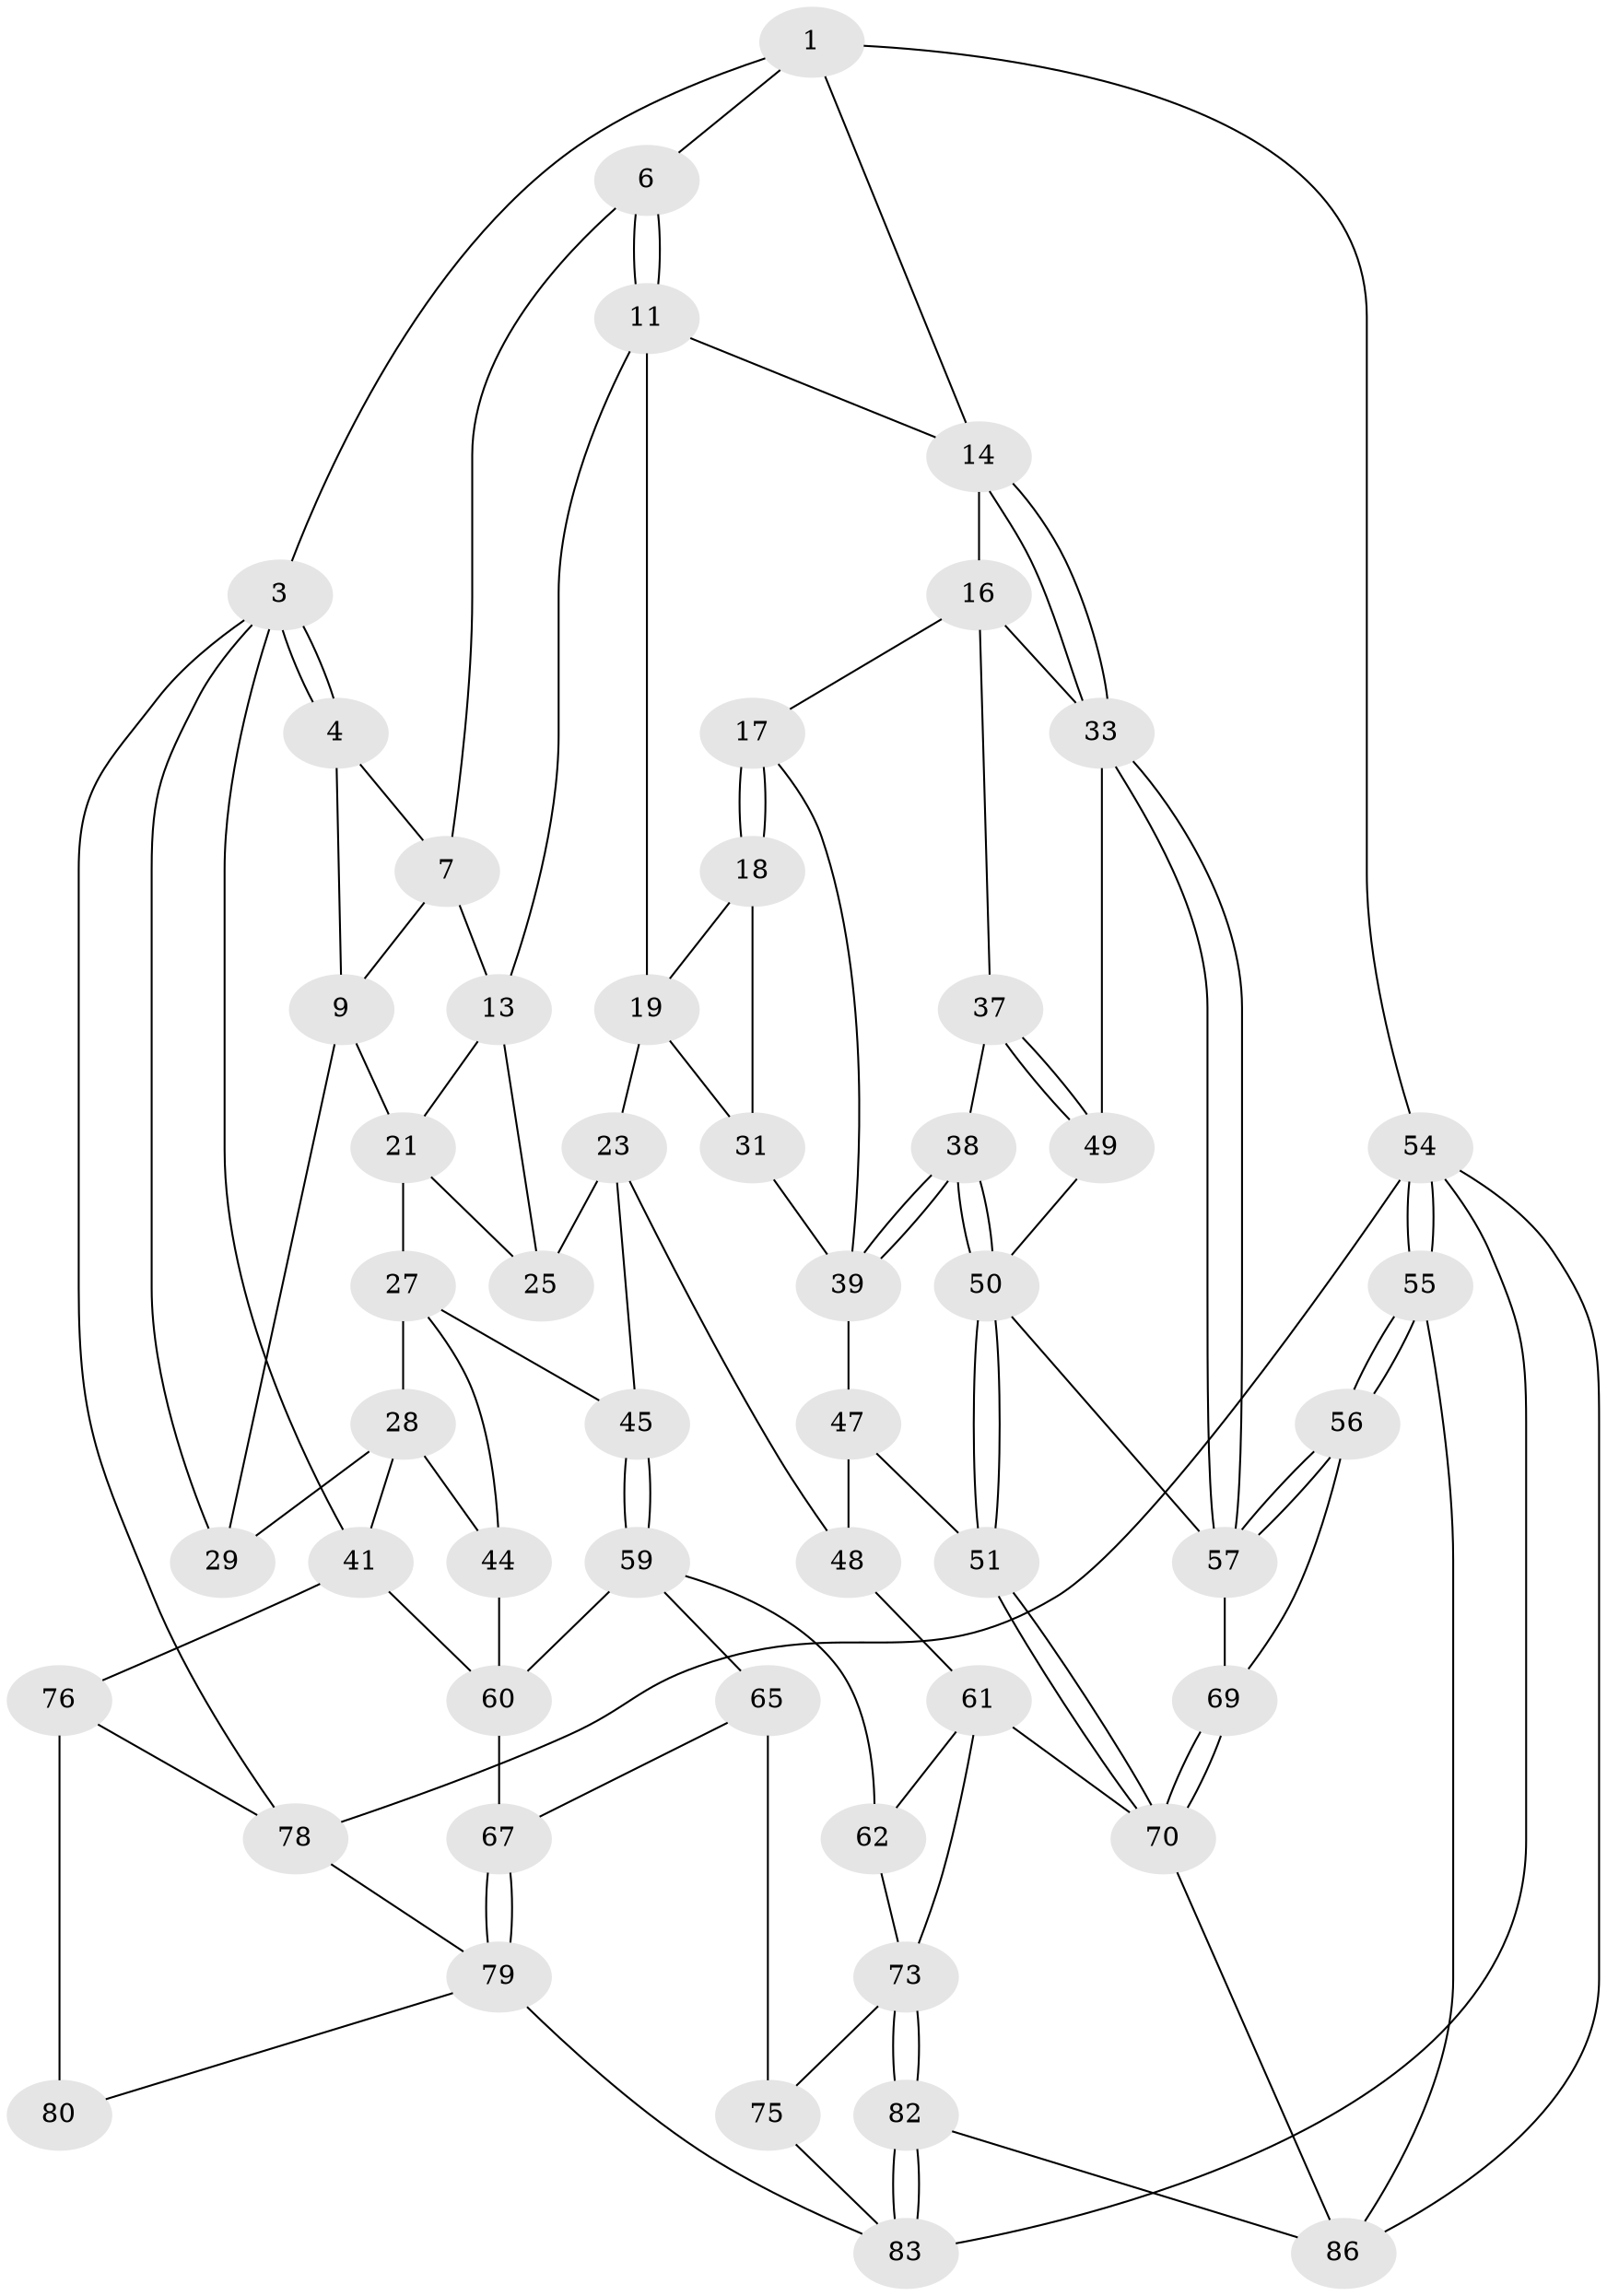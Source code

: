 // Generated by graph-tools (version 1.1) at 2025/52/02/27/25 19:52:36]
// undirected, 53 vertices, 112 edges
graph export_dot {
graph [start="1"]
  node [color=gray90,style=filled];
  1 [pos="+0.6564199864926203+0",super="+2"];
  3 [pos="+0+0",super="+32"];
  4 [pos="+0+0",super="+5"];
  6 [pos="+0.585365522730734+0.10666841555208552"];
  7 [pos="+0.30343885123017295+0",super="+8"];
  9 [pos="+0.28165764837445223+0.12835985812923234",super="+10"];
  11 [pos="+0.5863240690779267+0.1140011913284029",super="+12"];
  13 [pos="+0.5064078354696748+0.18251795600482945",super="+20"];
  14 [pos="+1+0",super="+15"];
  16 [pos="+0.822196150097227+0.20225267942876546",super="+35"];
  17 [pos="+0.7925004374016648+0.25094005194624347",super="+36"];
  18 [pos="+0.6844922512559957+0.2797144960078215",super="+30"];
  19 [pos="+0.6097437676763441+0.29006815624507903",super="+22"];
  21 [pos="+0.33332737122250033+0.23059668193618027",super="+26"];
  23 [pos="+0.48909100906461817+0.43333505163611535",super="+24"];
  25 [pos="+0.4416899660975375+0.34071944024903783"];
  27 [pos="+0.2320033574241108+0.36212538395823884",super="+43"];
  28 [pos="+0.1989527681801443+0.3374386415715959",super="+40"];
  29 [pos="+0.14726407958314502+0.24075926814170723"];
  31 [pos="+0.5844493023884607+0.3819725559245531"];
  33 [pos="+1+0.4947568229383028",super="+34"];
  37 [pos="+0.8500372586062356+0.43684330523170006"];
  38 [pos="+0.7785353727626033+0.4044564192511213"];
  39 [pos="+0.7745018298016737+0.39997799325048156",super="+46"];
  41 [pos="+0.036413648596343336+0.5125810083386205",super="+42"];
  44 [pos="+0.13514054922157764+0.5092104903220693"];
  45 [pos="+0.38714927659724757+0.5115609464008575"];
  47 [pos="+0.6794785539011607+0.48770114403497683",super="+52"];
  48 [pos="+0.5295348172356864+0.4625292469401608",super="+58"];
  49 [pos="+0.8909577660018109+0.4745839257117804"];
  50 [pos="+0.7840096438049293+0.6018969075625291",super="+53"];
  51 [pos="+0.7368272680643934+0.6185613309893921"];
  54 [pos="+1+1",super="+90"];
  55 [pos="+1+0.9633195175295192",super="+85"];
  56 [pos="+1+0.7023701852864609",super="+81"];
  57 [pos="+1+0.6556619917764781",super="+68"];
  59 [pos="+0.38669381303196454+0.5144896737030648",super="+63"];
  60 [pos="+0.22131512988923618+0.5885691529544139",super="+64"];
  61 [pos="+0.6269547930123514+0.6560673863538437",super="+72"];
  62 [pos="+0.56242258353847+0.6714360034471185"];
  65 [pos="+0.3584773603772178+0.7186452864542844",super="+66"];
  67 [pos="+0.2092964983298047+0.8075017420498941"];
  69 [pos="+0.8582018862220012+0.7366195179971544"];
  70 [pos="+0.7773727188564614+0.8046356237748236",super="+71"];
  73 [pos="+0.6161086076537048+0.8168557640625911",super="+74"];
  75 [pos="+0.5136800839733601+0.7692779694039366",super="+84"];
  76 [pos="+0+0.7122737646623729",super="+77"];
  78 [pos="+0+1"];
  79 [pos="+0.18727762677974746+0.8254102528631894",super="+89"];
  80 [pos="+0.13971529688226292+0.8166002365912063"];
  82 [pos="+0.5672776478423289+0.9264112916758452"];
  83 [pos="+0.5046708490905409+0.9770946944523138",super="+88"];
  86 [pos="+0.8071164741399734+0.9037036588401436",super="+87"];
  1 -- 6;
  1 -- 3;
  1 -- 54;
  1 -- 14;
  3 -- 4;
  3 -- 4;
  3 -- 78;
  3 -- 29;
  3 -- 41;
  4 -- 7;
  4 -- 9;
  6 -- 7;
  6 -- 11;
  6 -- 11;
  7 -- 9;
  7 -- 13;
  9 -- 21;
  9 -- 29;
  11 -- 19;
  11 -- 13;
  11 -- 14;
  13 -- 25;
  13 -- 21;
  14 -- 33;
  14 -- 33;
  14 -- 16;
  16 -- 17;
  16 -- 33;
  16 -- 37;
  17 -- 18 [weight=2];
  17 -- 18;
  17 -- 39;
  18 -- 19;
  18 -- 31;
  19 -- 23;
  19 -- 31;
  21 -- 25;
  21 -- 27;
  23 -- 48;
  23 -- 25;
  23 -- 45;
  27 -- 28;
  27 -- 44;
  27 -- 45;
  28 -- 29;
  28 -- 41;
  28 -- 44;
  31 -- 39;
  33 -- 57;
  33 -- 57;
  33 -- 49;
  37 -- 38;
  37 -- 49;
  37 -- 49;
  38 -- 39;
  38 -- 39;
  38 -- 50;
  38 -- 50;
  39 -- 47;
  41 -- 60;
  41 -- 76;
  44 -- 60;
  45 -- 59;
  45 -- 59;
  47 -- 48 [weight=2];
  47 -- 51;
  48 -- 61;
  49 -- 50;
  50 -- 51;
  50 -- 51;
  50 -- 57;
  51 -- 70;
  51 -- 70;
  54 -- 55;
  54 -- 55;
  54 -- 78;
  54 -- 86;
  54 -- 83;
  55 -- 56 [weight=2];
  55 -- 56;
  55 -- 86;
  56 -- 57;
  56 -- 57;
  56 -- 69;
  57 -- 69;
  59 -- 60;
  59 -- 65;
  59 -- 62;
  60 -- 67;
  61 -- 62;
  61 -- 73;
  61 -- 70;
  62 -- 73;
  65 -- 75 [weight=2];
  65 -- 67;
  67 -- 79;
  67 -- 79;
  69 -- 70;
  69 -- 70;
  70 -- 86;
  73 -- 82;
  73 -- 82;
  73 -- 75;
  75 -- 83;
  76 -- 80 [weight=2];
  76 -- 78;
  78 -- 79;
  79 -- 80;
  79 -- 83;
  82 -- 83;
  82 -- 83;
  82 -- 86;
}
